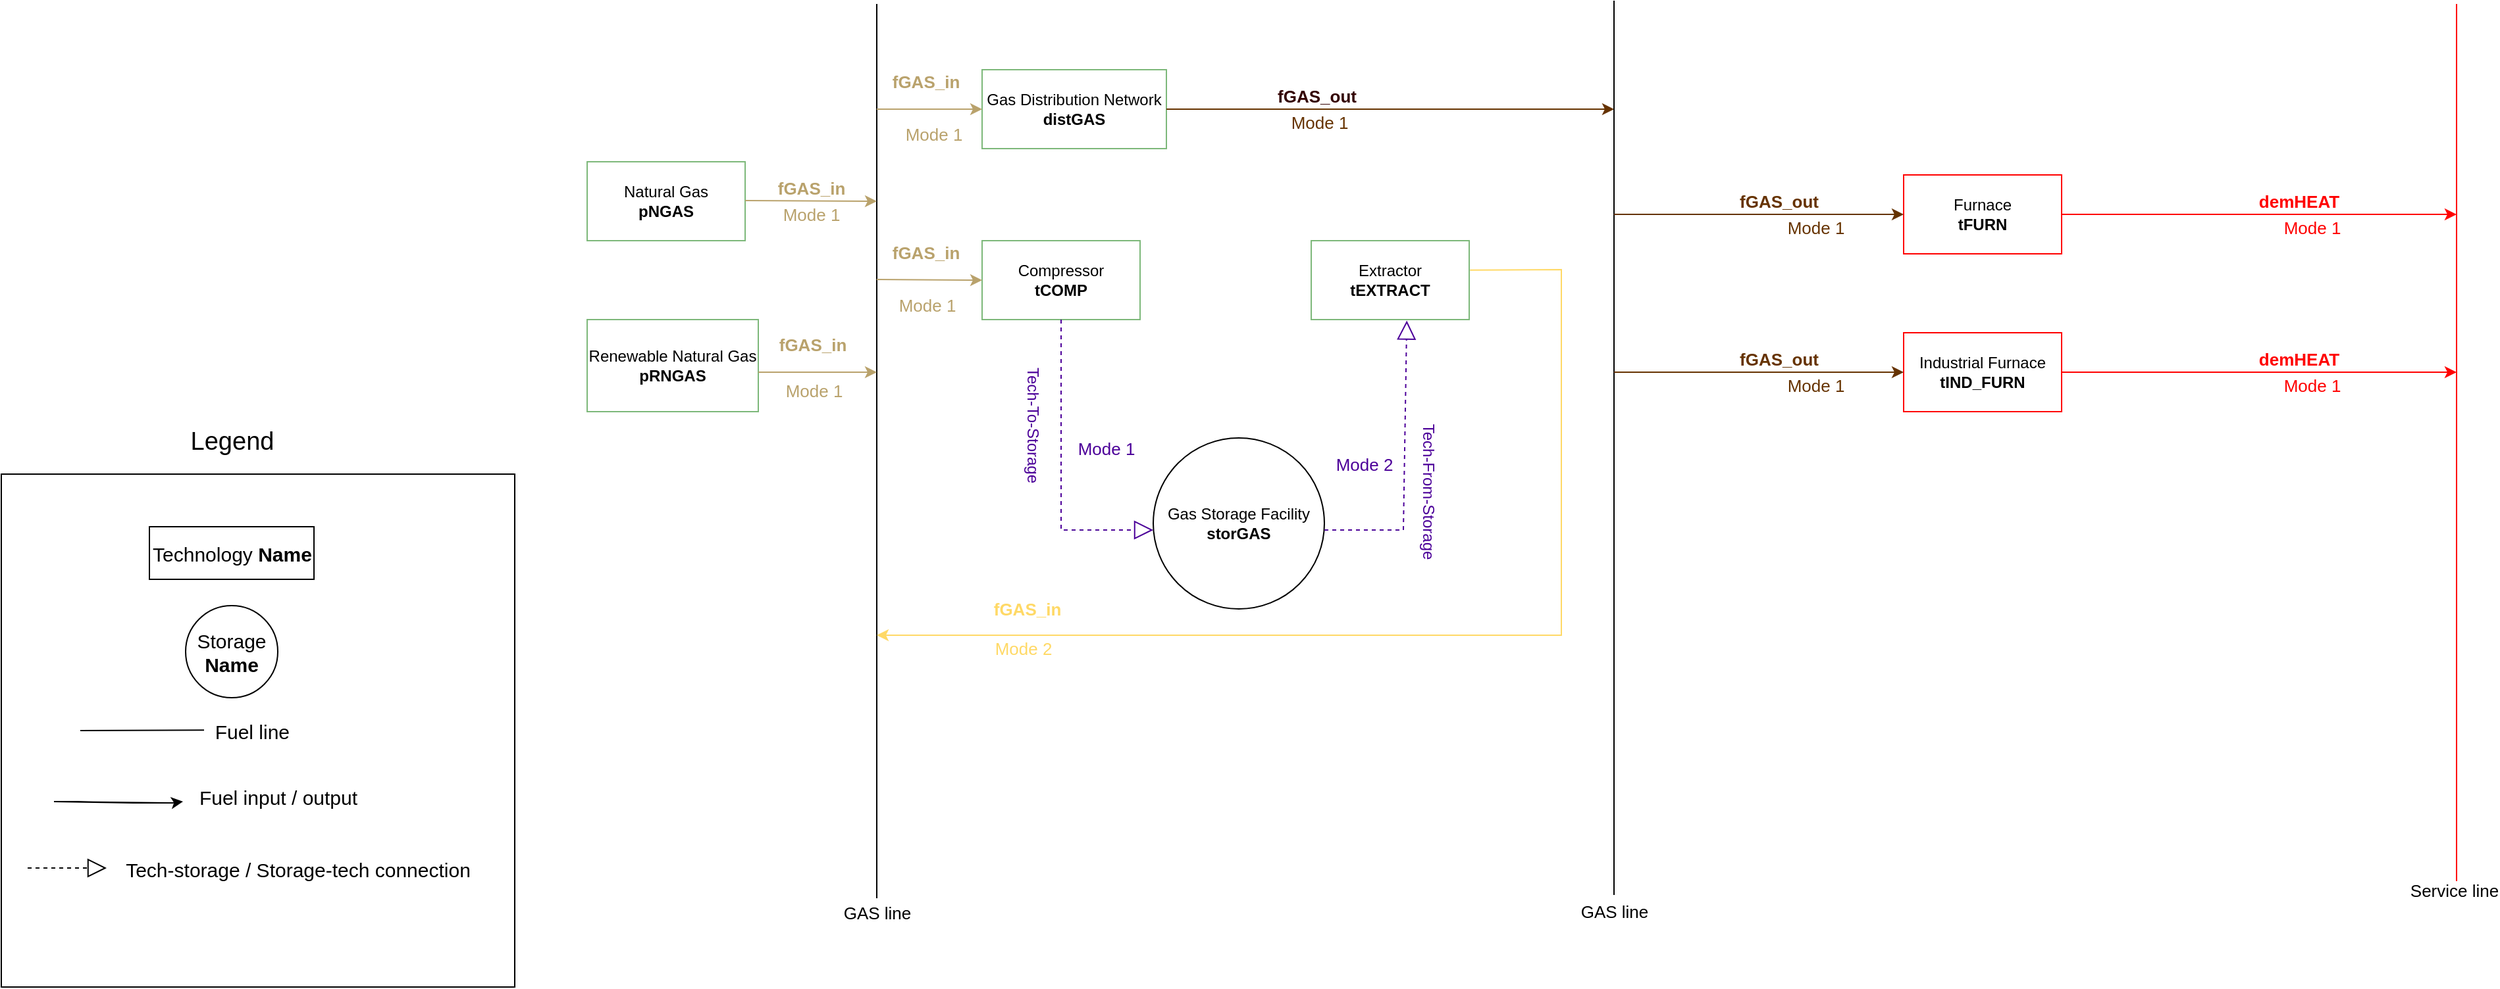 <mxfile>
    <diagram name="Página-1" id="w1vs6MvySbI-4TEholSv">
        <mxGraphModel dx="2088" dy="1668" grid="1" gridSize="10" guides="1" tooltips="1" connect="1" arrows="1" fold="1" page="1" pageScale="1" pageWidth="850" pageHeight="1100" math="0" shadow="0">
            <root>
                <mxCell id="0"/>
                <mxCell id="1" parent="0"/>
                <mxCell id="djHee5BU8B0ybodDIYoZ-1" value="&lt;div&gt;Natural Gas&lt;/div&gt;&lt;div&gt;&lt;b&gt;pNGAS&lt;/b&gt;&lt;br&gt;&lt;/div&gt;" style="rounded=0;whiteSpace=wrap;html=1;strokeColor=#7DB87A;" parent="1" vertex="1">
                    <mxGeometry x="20" y="40" width="120" height="60" as="geometry"/>
                </mxCell>
                <mxCell id="djHee5BU8B0ybodDIYoZ-2" value="&lt;div&gt;Renewable Natural Gas&lt;/div&gt;&lt;div&gt;&lt;b&gt;pRNGAS&lt;/b&gt;&lt;br&gt;&lt;/div&gt;" style="rounded=0;whiteSpace=wrap;html=1;strokeColor=#7DB87A;" parent="1" vertex="1">
                    <mxGeometry x="20" y="160" width="130" height="70" as="geometry"/>
                </mxCell>
                <mxCell id="ECUBYT64kjTGBhcU-mMm-2" value="" style="endArrow=none;html=1;rounded=0;" parent="1" edge="1">
                    <mxGeometry width="50" height="50" relative="1" as="geometry">
                        <mxPoint x="240" y="600" as="sourcePoint"/>
                        <mxPoint x="240" y="-80" as="targetPoint"/>
                    </mxGeometry>
                </mxCell>
                <mxCell id="ECUBYT64kjTGBhcU-mMm-23" value="&lt;div style=&quot;font-size: 13px;&quot;&gt;&lt;font style=&quot;font-size: 13px;&quot;&gt;GAS line&lt;/font&gt;&lt;/div&gt;" style="edgeLabel;html=1;align=center;verticalAlign=middle;resizable=0;points=[];rotation=0;" parent="ECUBYT64kjTGBhcU-mMm-2" vertex="1" connectable="0">
                    <mxGeometry x="-0.195" y="1" relative="1" as="geometry">
                        <mxPoint x="1" y="284" as="offset"/>
                    </mxGeometry>
                </mxCell>
                <mxCell id="ECUBYT64kjTGBhcU-mMm-3" value="" style="endArrow=classic;html=1;rounded=0;strokeColor=#B9A26C;" parent="1" edge="1">
                    <mxGeometry width="50" height="50" relative="1" as="geometry">
                        <mxPoint x="140" y="69.5" as="sourcePoint"/>
                        <mxPoint x="240" y="70" as="targetPoint"/>
                    </mxGeometry>
                </mxCell>
                <mxCell id="ECUBYT64kjTGBhcU-mMm-26" value="&lt;div&gt;&lt;font color=&quot;#B9A26C&quot;&gt;&lt;b&gt;fGAS_in&lt;/b&gt;&lt;/font&gt;&lt;/div&gt;" style="edgeLabel;html=1;align=center;verticalAlign=middle;resizable=0;points=[];fontSize=13;" parent="ECUBYT64kjTGBhcU-mMm-3" vertex="1" connectable="0">
                    <mxGeometry x="-0.26" y="-1" relative="1" as="geometry">
                        <mxPoint x="13" y="-11" as="offset"/>
                    </mxGeometry>
                </mxCell>
                <mxCell id="ECUBYT64kjTGBhcU-mMm-27" value="&lt;font color=&quot;#B9A26C&quot;&gt;Mode 1&lt;/font&gt;" style="edgeLabel;html=1;align=center;verticalAlign=middle;resizable=0;points=[];fontSize=13;" parent="ECUBYT64kjTGBhcU-mMm-3" vertex="1" connectable="0">
                    <mxGeometry x="-0.76" y="1" relative="1" as="geometry">
                        <mxPoint x="38" y="11" as="offset"/>
                    </mxGeometry>
                </mxCell>
                <mxCell id="ECUBYT64kjTGBhcU-mMm-4" value="" style="endArrow=classic;html=1;rounded=0;strokeColor=#B9A26C;" parent="1" edge="1">
                    <mxGeometry width="50" height="50" relative="1" as="geometry">
                        <mxPoint x="150" y="200" as="sourcePoint"/>
                        <mxPoint x="240" y="200" as="targetPoint"/>
                    </mxGeometry>
                </mxCell>
                <mxCell id="ECUBYT64kjTGBhcU-mMm-5" value="&lt;div&gt;Gas Distribution Network&lt;/div&gt;&lt;div&gt;&lt;b&gt;distGAS&lt;/b&gt;&lt;br&gt; &lt;/div&gt;" style="rounded=0;whiteSpace=wrap;html=1;strokeColor=#7DB87A;" parent="1" vertex="1">
                    <mxGeometry x="320" y="-30" width="140" height="60" as="geometry"/>
                </mxCell>
                <mxCell id="ECUBYT64kjTGBhcU-mMm-6" value="&lt;div&gt;Compressor&lt;/div&gt;&lt;div&gt;&lt;b&gt;tCOMP&lt;/b&gt;&lt;br&gt;&lt;/div&gt;" style="rounded=0;whiteSpace=wrap;html=1;strokeColor=#7DB87A;" parent="1" vertex="1">
                    <mxGeometry x="320" y="100" width="120" height="60" as="geometry"/>
                </mxCell>
                <mxCell id="ECUBYT64kjTGBhcU-mMm-7" value="&lt;div&gt;Gas Storage Facility&lt;/div&gt;&lt;div&gt;&lt;b&gt;storGAS&lt;/b&gt;&lt;br&gt;&lt;/div&gt;" style="ellipse;whiteSpace=wrap;html=1;aspect=fixed;" parent="1" vertex="1">
                    <mxGeometry x="450" y="250" width="130" height="130" as="geometry"/>
                </mxCell>
                <mxCell id="ECUBYT64kjTGBhcU-mMm-8" value="&lt;div&gt;Furnace&lt;/div&gt;&lt;div&gt;&lt;b&gt;tFURN&lt;/b&gt;&lt;br&gt;&lt;/div&gt;" style="rounded=0;whiteSpace=wrap;html=1;strokeColor=#ff0000;" parent="1" vertex="1">
                    <mxGeometry x="1020" y="50" width="120" height="60" as="geometry"/>
                </mxCell>
                <mxCell id="ECUBYT64kjTGBhcU-mMm-9" value="&lt;div&gt;Extractor&lt;/div&gt;&lt;div&gt;&lt;b&gt;tEXTRACT&lt;/b&gt;&lt;br&gt;&lt;/div&gt;" style="rounded=0;whiteSpace=wrap;html=1;strokeColor=#7DB87A;" parent="1" vertex="1">
                    <mxGeometry x="570" y="100" width="120" height="60" as="geometry"/>
                </mxCell>
                <mxCell id="ECUBYT64kjTGBhcU-mMm-10" value="" style="endArrow=classic;html=1;rounded=0;exitX=1;exitY=0.5;exitDx=0;exitDy=0;strokeColor=#663300;" parent="1" source="ECUBYT64kjTGBhcU-mMm-5" edge="1">
                    <mxGeometry width="50" height="50" relative="1" as="geometry">
                        <mxPoint x="440" y="69.5" as="sourcePoint"/>
                        <mxPoint x="800" as="targetPoint"/>
                    </mxGeometry>
                </mxCell>
                <mxCell id="ECUBYT64kjTGBhcU-mMm-31" value="&lt;div&gt;&lt;b&gt;&lt;font color=&quot;#330000&quot;&gt;fGAS_out&lt;/font&gt;&lt;/b&gt;&lt;/div&gt;" style="edgeLabel;html=1;align=center;verticalAlign=middle;resizable=0;points=[];fontSize=13;fontColor=#FFD966;" parent="ECUBYT64kjTGBhcU-mMm-10" vertex="1" connectable="0">
                    <mxGeometry x="-0.345" relative="1" as="geometry">
                        <mxPoint x="2" y="-10" as="offset"/>
                    </mxGeometry>
                </mxCell>
                <mxCell id="ECUBYT64kjTGBhcU-mMm-32" value="&lt;font color=&quot;#663300&quot;&gt;Mode 1&lt;br&gt;&lt;/font&gt;" style="edgeLabel;html=1;align=center;verticalAlign=middle;resizable=0;points=[];fontSize=13;fontColor=#330000;" parent="ECUBYT64kjTGBhcU-mMm-10" vertex="1" connectable="0">
                    <mxGeometry x="0.212" y="-1" relative="1" as="geometry">
                        <mxPoint x="-90" y="9" as="offset"/>
                    </mxGeometry>
                </mxCell>
                <mxCell id="ECUBYT64kjTGBhcU-mMm-11" value="" style="endArrow=none;html=1;rounded=0;" parent="1" edge="1">
                    <mxGeometry width="50" height="50" relative="1" as="geometry">
                        <mxPoint x="800" y="597.5" as="sourcePoint"/>
                        <mxPoint x="800" y="-82.5" as="targetPoint"/>
                    </mxGeometry>
                </mxCell>
                <mxCell id="ECUBYT64kjTGBhcU-mMm-12" value="" style="endArrow=none;html=1;rounded=0;strokeColor=#FF0000;" parent="1" edge="1">
                    <mxGeometry width="50" height="50" relative="1" as="geometry">
                        <mxPoint x="1440" y="600" as="sourcePoint"/>
                        <mxPoint x="1440" y="-80" as="targetPoint"/>
                    </mxGeometry>
                </mxCell>
                <mxCell id="ECUBYT64kjTGBhcU-mMm-25" value="&lt;font style=&quot;font-size: 13px;&quot;&gt;Service line&lt;/font&gt;" style="edgeLabel;html=1;align=center;verticalAlign=middle;resizable=0;points=[];" parent="ECUBYT64kjTGBhcU-mMm-12" vertex="1" connectable="0">
                    <mxGeometry x="-0.871" y="2" relative="1" as="geometry">
                        <mxPoint y="38" as="offset"/>
                    </mxGeometry>
                </mxCell>
                <mxCell id="ECUBYT64kjTGBhcU-mMm-13" value="" style="endArrow=classic;html=1;rounded=0;strokeColor=#B9A26C;" parent="1" edge="1">
                    <mxGeometry width="50" height="50" relative="1" as="geometry">
                        <mxPoint x="240" y="129.5" as="sourcePoint"/>
                        <mxPoint x="320" y="130" as="targetPoint"/>
                        <Array as="points">
                            <mxPoint x="310" y="130"/>
                        </Array>
                    </mxGeometry>
                </mxCell>
                <mxCell id="ECUBYT64kjTGBhcU-mMm-16" value="" style="endArrow=block;dashed=1;endFill=0;endSize=12;html=1;rounded=0;exitX=0.5;exitY=1;exitDx=0;exitDy=0;strokeColor=#4C0099;" parent="1" source="ECUBYT64kjTGBhcU-mMm-6" edge="1">
                    <mxGeometry width="160" relative="1" as="geometry">
                        <mxPoint x="360" y="320" as="sourcePoint"/>
                        <mxPoint x="450" y="320" as="targetPoint"/>
                        <Array as="points">
                            <mxPoint x="380" y="320"/>
                        </Array>
                    </mxGeometry>
                </mxCell>
                <mxCell id="ECUBYT64kjTGBhcU-mMm-39" value="&lt;font style=&quot;font-size: 12px;&quot; color=&quot;#4C0099&quot;&gt;Tech-To-Storage&lt;/font&gt;" style="edgeLabel;html=1;align=center;verticalAlign=middle;resizable=0;points=[];fontSize=13;fontColor=#FFD966;rotation=90;" parent="ECUBYT64kjTGBhcU-mMm-16" vertex="1" connectable="0">
                    <mxGeometry x="-0.163" y="-2" relative="1" as="geometry">
                        <mxPoint x="-18" y="-17" as="offset"/>
                    </mxGeometry>
                </mxCell>
                <mxCell id="ECUBYT64kjTGBhcU-mMm-45" value="&lt;font style=&quot;font-size: 13px;&quot;&gt;Mode 1&lt;/font&gt;" style="edgeLabel;html=1;align=center;verticalAlign=middle;resizable=0;points=[];fontSize=12;fontColor=#4C0099;" parent="ECUBYT64kjTGBhcU-mMm-16" vertex="1" connectable="0">
                    <mxGeometry x="-0.213" y="-2" relative="1" as="geometry">
                        <mxPoint x="36" y="7" as="offset"/>
                    </mxGeometry>
                </mxCell>
                <mxCell id="ECUBYT64kjTGBhcU-mMm-19" value="" style="endArrow=block;dashed=1;endFill=0;endSize=12;html=1;rounded=0;exitX=1;exitY=0.538;exitDx=0;exitDy=0;strokeColor=#4C0099;exitPerimeter=0;entryX=0.605;entryY=1.013;entryDx=0;entryDy=0;entryPerimeter=0;" parent="1" source="ECUBYT64kjTGBhcU-mMm-7" target="ECUBYT64kjTGBhcU-mMm-9" edge="1">
                    <mxGeometry width="160" relative="1" as="geometry">
                        <mxPoint x="640" y="390" as="sourcePoint"/>
                        <mxPoint x="640" y="230" as="targetPoint"/>
                        <Array as="points">
                            <mxPoint x="640" y="320"/>
                        </Array>
                    </mxGeometry>
                </mxCell>
                <mxCell id="ECUBYT64kjTGBhcU-mMm-46" value="&lt;font style=&quot;font-size: 13px;&quot;&gt;Mode 2&lt;/font&gt;" style="edgeLabel;html=1;align=center;verticalAlign=middle;resizable=0;points=[];fontSize=12;fontColor=#4C0099;" parent="ECUBYT64kjTGBhcU-mMm-19" vertex="1" connectable="0">
                    <mxGeometry x="-0.4" y="-3" relative="1" as="geometry">
                        <mxPoint x="-33" y="-44" as="offset"/>
                    </mxGeometry>
                </mxCell>
                <mxCell id="ECUBYT64kjTGBhcU-mMm-20" value="" style="endArrow=classic;html=1;rounded=0;exitX=1.005;exitY=0.373;exitDx=0;exitDy=0;strokeColor=#FFD966;exitPerimeter=0;" parent="1" source="ECUBYT64kjTGBhcU-mMm-9" edge="1">
                    <mxGeometry width="50" height="50" relative="1" as="geometry">
                        <mxPoint x="710" y="200" as="sourcePoint"/>
                        <mxPoint x="240" y="400" as="targetPoint"/>
                        <Array as="points">
                            <mxPoint x="760" y="122"/>
                            <mxPoint x="760" y="240"/>
                            <mxPoint x="760" y="290"/>
                            <mxPoint x="760" y="340"/>
                            <mxPoint x="760" y="400"/>
                        </Array>
                    </mxGeometry>
                </mxCell>
                <mxCell id="ECUBYT64kjTGBhcU-mMm-37" value="&lt;div&gt;&lt;b&gt;&lt;font color=&quot;#FFD966&quot;&gt;fGAS_in&lt;/font&gt;&lt;/b&gt;&lt;/div&gt;" style="edgeLabel;html=1;align=center;verticalAlign=middle;resizable=0;points=[];fontSize=13;fontColor=#FF0000;" parent="ECUBYT64kjTGBhcU-mMm-20" vertex="1" connectable="0">
                    <mxGeometry x="0.014" y="-2" relative="1" as="geometry">
                        <mxPoint x="-314" y="-18" as="offset"/>
                    </mxGeometry>
                </mxCell>
                <mxCell id="ECUBYT64kjTGBhcU-mMm-38" value="&lt;font color=&quot;#FFD966&quot;&gt;Mode 2&lt;/font&gt;" style="edgeLabel;html=1;align=center;verticalAlign=middle;resizable=0;points=[];fontSize=13;fontColor=#FFE599;" parent="ECUBYT64kjTGBhcU-mMm-20" vertex="1" connectable="0">
                    <mxGeometry x="0.614" y="-1" relative="1" as="geometry">
                        <mxPoint x="-57" y="11" as="offset"/>
                    </mxGeometry>
                </mxCell>
                <mxCell id="ECUBYT64kjTGBhcU-mMm-21" value="" style="endArrow=classic;html=1;rounded=0;strokeColor=#663300;entryX=0;entryY=0.5;entryDx=0;entryDy=0;" parent="1" edge="1" target="ECUBYT64kjTGBhcU-mMm-8">
                    <mxGeometry width="50" height="50" relative="1" as="geometry">
                        <mxPoint x="800" y="80" as="sourcePoint"/>
                        <mxPoint x="870" y="70" as="targetPoint"/>
                        <Array as="points"/>
                    </mxGeometry>
                </mxCell>
                <mxCell id="ECUBYT64kjTGBhcU-mMm-33" value="&lt;b&gt;fGAS_out&lt;/b&gt;" style="edgeLabel;html=1;align=center;verticalAlign=middle;resizable=0;points=[];fontSize=13;fontColor=#663300;" parent="ECUBYT64kjTGBhcU-mMm-21" vertex="1" connectable="0">
                    <mxGeometry x="0.25" y="3" relative="1" as="geometry">
                        <mxPoint x="-13" y="-7" as="offset"/>
                    </mxGeometry>
                </mxCell>
                <mxCell id="ECUBYT64kjTGBhcU-mMm-34" value="Mode 1" style="edgeLabel;html=1;align=center;verticalAlign=middle;resizable=0;points=[];fontSize=13;fontColor=#663300;" parent="ECUBYT64kjTGBhcU-mMm-21" vertex="1" connectable="0">
                    <mxGeometry x="0.651" y="-4" relative="1" as="geometry">
                        <mxPoint x="-29" y="6" as="offset"/>
                    </mxGeometry>
                </mxCell>
                <mxCell id="ECUBYT64kjTGBhcU-mMm-22" value="" style="endArrow=classic;html=1;rounded=0;strokeColor=#FF0000;exitX=1;exitY=0.5;exitDx=0;exitDy=0;" parent="1" edge="1" source="ECUBYT64kjTGBhcU-mMm-8">
                    <mxGeometry width="50" height="50" relative="1" as="geometry">
                        <mxPoint x="990" y="69.5" as="sourcePoint"/>
                        <mxPoint x="1440" y="80" as="targetPoint"/>
                        <Array as="points"/>
                    </mxGeometry>
                </mxCell>
                <mxCell id="ECUBYT64kjTGBhcU-mMm-35" value="&lt;div&gt;&lt;b&gt;&lt;font color=&quot;#FF0000&quot;&gt;demHEAT&lt;/font&gt;&lt;/b&gt;&lt;/div&gt;" style="edgeLabel;html=1;align=center;verticalAlign=middle;resizable=0;points=[];fontSize=13;fontColor=#663300;" parent="ECUBYT64kjTGBhcU-mMm-22" vertex="1" connectable="0">
                    <mxGeometry x="0.333" relative="1" as="geometry">
                        <mxPoint x="-20" y="-10" as="offset"/>
                    </mxGeometry>
                </mxCell>
                <mxCell id="ECUBYT64kjTGBhcU-mMm-36" value="Mode 1" style="edgeLabel;html=1;align=center;verticalAlign=middle;resizable=0;points=[];fontSize=13;fontColor=#FF0000;" parent="ECUBYT64kjTGBhcU-mMm-22" vertex="1" connectable="0">
                    <mxGeometry x="0.422" y="-1" relative="1" as="geometry">
                        <mxPoint x="-24" y="9" as="offset"/>
                    </mxGeometry>
                </mxCell>
                <mxCell id="ECUBYT64kjTGBhcU-mMm-24" value="&lt;div style=&quot;font-size: 13px;&quot;&gt;&lt;font style=&quot;font-size: 13px;&quot;&gt;GAS line&lt;/font&gt;&lt;/div&gt;" style="edgeLabel;html=1;align=center;verticalAlign=middle;resizable=0;points=[];rotation=0;" parent="1" vertex="1" connectable="0">
                    <mxGeometry x="800" y="610" as="geometry"/>
                </mxCell>
                <mxCell id="ECUBYT64kjTGBhcU-mMm-29" value="&lt;div&gt;&lt;font color=&quot;#B9A26C&quot;&gt;&lt;b&gt;fGAS_in&lt;/b&gt;&lt;/font&gt;&lt;/div&gt;" style="edgeLabel;html=1;align=center;verticalAlign=middle;resizable=0;points=[];fontSize=13;" parent="1" vertex="1" connectable="0">
                    <mxGeometry x="205.005" y="-19.995" as="geometry">
                        <mxPoint x="72" y="-1" as="offset"/>
                    </mxGeometry>
                </mxCell>
                <mxCell id="ECUBYT64kjTGBhcU-mMm-30" value="&lt;font color=&quot;#B9A26C&quot;&gt;Mode 1&lt;/font&gt;" style="edgeLabel;html=1;align=center;verticalAlign=middle;resizable=0;points=[];fontSize=13;" parent="1" vertex="1" connectable="0">
                    <mxGeometry x="210.005" y="30.0" as="geometry">
                        <mxPoint x="73" y="-11" as="offset"/>
                    </mxGeometry>
                </mxCell>
                <mxCell id="ECUBYT64kjTGBhcU-mMm-40" value="&lt;font style=&quot;font-size: 12px;&quot; color=&quot;#4C0099&quot;&gt;Tech-From-Storage&lt;/font&gt;" style="edgeLabel;html=1;align=center;verticalAlign=middle;resizable=0;points=[];fontSize=13;fontColor=#FFD966;rotation=90;" parent="1" vertex="1" connectable="0">
                    <mxGeometry x="660" y="290" as="geometry"/>
                </mxCell>
                <mxCell id="ECUBYT64kjTGBhcU-mMm-41" value="&lt;div&gt;&lt;font color=&quot;#B9A26C&quot;&gt;&lt;b&gt;fGAS_in&lt;/b&gt;&lt;/font&gt;&lt;/div&gt;" style="edgeLabel;html=1;align=center;verticalAlign=middle;resizable=0;points=[];fontSize=13;" parent="1" vertex="1" connectable="0">
                    <mxGeometry x="194.995" y="150.005" as="geometry">
                        <mxPoint x="-4" y="29" as="offset"/>
                    </mxGeometry>
                </mxCell>
                <mxCell id="ECUBYT64kjTGBhcU-mMm-42" value="&lt;font color=&quot;#B9A26C&quot;&gt;Mode 1&lt;/font&gt;" style="edgeLabel;html=1;align=center;verticalAlign=middle;resizable=0;points=[];fontSize=13;" parent="1" vertex="1" connectable="0">
                    <mxGeometry x="220.005" y="100.0" as="geometry">
                        <mxPoint x="-28" y="114" as="offset"/>
                    </mxGeometry>
                </mxCell>
                <mxCell id="ECUBYT64kjTGBhcU-mMm-43" value="&lt;div&gt;&lt;font color=&quot;#B9A26C&quot;&gt;&lt;b&gt;fGAS_in&lt;/b&gt;&lt;/font&gt;&lt;/div&gt;" style="edgeLabel;html=1;align=center;verticalAlign=middle;resizable=0;points=[];fontSize=13;" parent="1" vertex="1" connectable="0">
                    <mxGeometry x="205.005" y="110.005" as="geometry">
                        <mxPoint x="72" y="-1" as="offset"/>
                    </mxGeometry>
                </mxCell>
                <mxCell id="ECUBYT64kjTGBhcU-mMm-44" value="&lt;font color=&quot;#B9A26C&quot;&gt;Mode 1&lt;/font&gt;" style="edgeLabel;html=1;align=center;verticalAlign=middle;resizable=0;points=[];fontSize=13;" parent="1" vertex="1" connectable="0">
                    <mxGeometry x="205.005" y="160.0" as="geometry">
                        <mxPoint x="73" y="-11" as="offset"/>
                    </mxGeometry>
                </mxCell>
                <mxCell id="ECUBYT64kjTGBhcU-mMm-49" value="" style="whiteSpace=wrap;html=1;aspect=fixed;strokeColor=#000000;fontSize=13;fontColor=#4C0099;" parent="1" vertex="1">
                    <mxGeometry x="-425" y="277.5" width="390" height="390" as="geometry"/>
                </mxCell>
                <mxCell id="ECUBYT64kjTGBhcU-mMm-50" value="Technology &lt;b&gt;Name&lt;/b&gt;" style="rounded=0;whiteSpace=wrap;html=1;strokeColor=#000000;fontSize=15;fontColor=#000000;" parent="1" vertex="1">
                    <mxGeometry x="-312.5" y="317.5" width="125" height="40" as="geometry"/>
                </mxCell>
                <mxCell id="ECUBYT64kjTGBhcU-mMm-51" value="Storage &lt;b&gt;Name&lt;/b&gt;" style="ellipse;whiteSpace=wrap;html=1;aspect=fixed;strokeColor=#000000;fontSize=15;fontColor=#000000;" parent="1" vertex="1">
                    <mxGeometry x="-285" y="377.5" width="70" height="70" as="geometry"/>
                </mxCell>
                <mxCell id="ECUBYT64kjTGBhcU-mMm-52" value="&lt;font style=&quot;font-size: 19px;&quot;&gt;Legend&lt;/font&gt;" style="text;html=1;align=center;verticalAlign=middle;resizable=0;points=[];autosize=1;strokeColor=none;fillColor=none;fontSize=15;fontColor=#000000;" parent="1" vertex="1">
                    <mxGeometry x="-295" y="232.5" width="90" height="40" as="geometry"/>
                </mxCell>
                <mxCell id="ECUBYT64kjTGBhcU-mMm-53" value="" style="endArrow=none;html=1;rounded=0;strokeColor=#000000;fontSize=15;fontColor=#000000;" parent="1" edge="1">
                    <mxGeometry width="50" height="50" relative="1" as="geometry">
                        <mxPoint x="-365" y="472.5" as="sourcePoint"/>
                        <mxPoint x="-235" y="472" as="targetPoint"/>
                        <Array as="points"/>
                    </mxGeometry>
                </mxCell>
                <mxCell id="ECUBYT64kjTGBhcU-mMm-55" value="&amp;nbsp; Fuel line" style="edgeLabel;html=1;align=center;verticalAlign=middle;resizable=0;points=[];fontSize=15;fontColor=#000000;" parent="ECUBYT64kjTGBhcU-mMm-53" vertex="1" connectable="0">
                    <mxGeometry x="0.615" relative="1" as="geometry">
                        <mxPoint x="21" y="1" as="offset"/>
                    </mxGeometry>
                </mxCell>
                <mxCell id="ECUBYT64kjTGBhcU-mMm-57" value="" style="endArrow=classic;html=1;rounded=0;strokeColor=#000000;fontSize=15;fontColor=#000000;entryX=-0.014;entryY=0.633;entryDx=0;entryDy=0;entryPerimeter=0;" parent="1" target="ECUBYT64kjTGBhcU-mMm-58" edge="1">
                    <mxGeometry width="50" height="50" relative="1" as="geometry">
                        <mxPoint x="-325" y="527.5" as="sourcePoint"/>
                        <mxPoint x="-295" y="507.5" as="targetPoint"/>
                        <Array as="points">
                            <mxPoint x="-385" y="526.5"/>
                            <mxPoint x="-295" y="527.5"/>
                        </Array>
                    </mxGeometry>
                </mxCell>
                <mxCell id="ECUBYT64kjTGBhcU-mMm-58" value="Fuel input / output" style="text;html=1;align=center;verticalAlign=middle;resizable=0;points=[];autosize=1;strokeColor=none;fillColor=none;fontSize=15;fontColor=#000000;" parent="1" vertex="1">
                    <mxGeometry x="-285" y="507.5" width="140" height="30" as="geometry"/>
                </mxCell>
                <mxCell id="ECUBYT64kjTGBhcU-mMm-59" value="" style="endArrow=block;dashed=1;endFill=0;endSize=12;html=1;rounded=0;strokeColor=#000000;fontSize=19;fontColor=#000000;" parent="1" edge="1">
                    <mxGeometry width="160" relative="1" as="geometry">
                        <mxPoint x="-405" y="577" as="sourcePoint"/>
                        <mxPoint x="-345" y="577" as="targetPoint"/>
                    </mxGeometry>
                </mxCell>
                <mxCell id="ECUBYT64kjTGBhcU-mMm-60" value="&lt;font style=&quot;font-size: 15px;&quot;&gt;Tech-storage / Storage-tech connection&lt;/font&gt;" style="text;html=1;align=center;verticalAlign=middle;resizable=0;points=[];autosize=1;strokeColor=none;fillColor=none;fontSize=19;fontColor=#000000;" parent="1" vertex="1">
                    <mxGeometry x="-345" y="557.5" width="290" height="40" as="geometry"/>
                </mxCell>
                <mxCell id="2" value="" style="endArrow=classic;html=1;entryX=0;entryY=0.5;entryDx=0;entryDy=0;strokeColor=#B9A26C;" parent="1" target="ECUBYT64kjTGBhcU-mMm-5" edge="1">
                    <mxGeometry width="50" height="50" relative="1" as="geometry">
                        <mxPoint x="240" as="sourcePoint"/>
                        <mxPoint x="290" y="-50" as="targetPoint"/>
                    </mxGeometry>
                </mxCell>
                <mxCell id="3" value="&lt;div&gt;Industrial Furnace&lt;/div&gt;&lt;div&gt;&lt;b&gt;tIND_FURN&lt;/b&gt;&lt;br&gt;&lt;/div&gt;" style="rounded=0;whiteSpace=wrap;html=1;strokeColor=#ff0000;" vertex="1" parent="1">
                    <mxGeometry x="1020" y="170" width="120" height="60" as="geometry"/>
                </mxCell>
                <mxCell id="4" value="" style="endArrow=classic;html=1;rounded=0;strokeColor=#663300;entryX=0;entryY=0.5;entryDx=0;entryDy=0;" edge="1" parent="1" target="3">
                    <mxGeometry width="50" height="50" relative="1" as="geometry">
                        <mxPoint x="800" y="200" as="sourcePoint"/>
                        <mxPoint x="860" y="195" as="targetPoint"/>
                        <Array as="points"/>
                    </mxGeometry>
                </mxCell>
                <mxCell id="5" value="&lt;b&gt;fGAS_out&lt;/b&gt;" style="edgeLabel;html=1;align=center;verticalAlign=middle;resizable=0;points=[];fontSize=13;fontColor=#663300;" vertex="1" connectable="0" parent="4">
                    <mxGeometry x="0.25" y="3" relative="1" as="geometry">
                        <mxPoint x="-13" y="-7" as="offset"/>
                    </mxGeometry>
                </mxCell>
                <mxCell id="6" value="Mode 1" style="edgeLabel;html=1;align=center;verticalAlign=middle;resizable=0;points=[];fontSize=13;fontColor=#663300;" vertex="1" connectable="0" parent="4">
                    <mxGeometry x="0.651" y="-4" relative="1" as="geometry">
                        <mxPoint x="-29" y="6" as="offset"/>
                    </mxGeometry>
                </mxCell>
                <mxCell id="7" value="" style="endArrow=classic;html=1;rounded=0;strokeColor=#FF0000;exitX=1;exitY=0.5;exitDx=0;exitDy=0;" edge="1" parent="1" source="3">
                    <mxGeometry width="50" height="50" relative="1" as="geometry">
                        <mxPoint x="1010" y="199.5" as="sourcePoint"/>
                        <mxPoint x="1440" y="200" as="targetPoint"/>
                        <Array as="points"/>
                    </mxGeometry>
                </mxCell>
                <mxCell id="8" value="&lt;div&gt;&lt;b&gt;&lt;font color=&quot;#FF0000&quot;&gt;demHEAT&lt;/font&gt;&lt;/b&gt;&lt;/div&gt;" style="edgeLabel;html=1;align=center;verticalAlign=middle;resizable=0;points=[];fontSize=13;fontColor=#663300;" vertex="1" connectable="0" parent="7">
                    <mxGeometry x="0.333" relative="1" as="geometry">
                        <mxPoint x="-20" y="-10" as="offset"/>
                    </mxGeometry>
                </mxCell>
                <mxCell id="9" value="Mode 1" style="edgeLabel;html=1;align=center;verticalAlign=middle;resizable=0;points=[];fontSize=13;fontColor=#FF0000;" vertex="1" connectable="0" parent="7">
                    <mxGeometry x="0.422" y="-1" relative="1" as="geometry">
                        <mxPoint x="-24" y="9" as="offset"/>
                    </mxGeometry>
                </mxCell>
            </root>
        </mxGraphModel>
    </diagram>
</mxfile>
